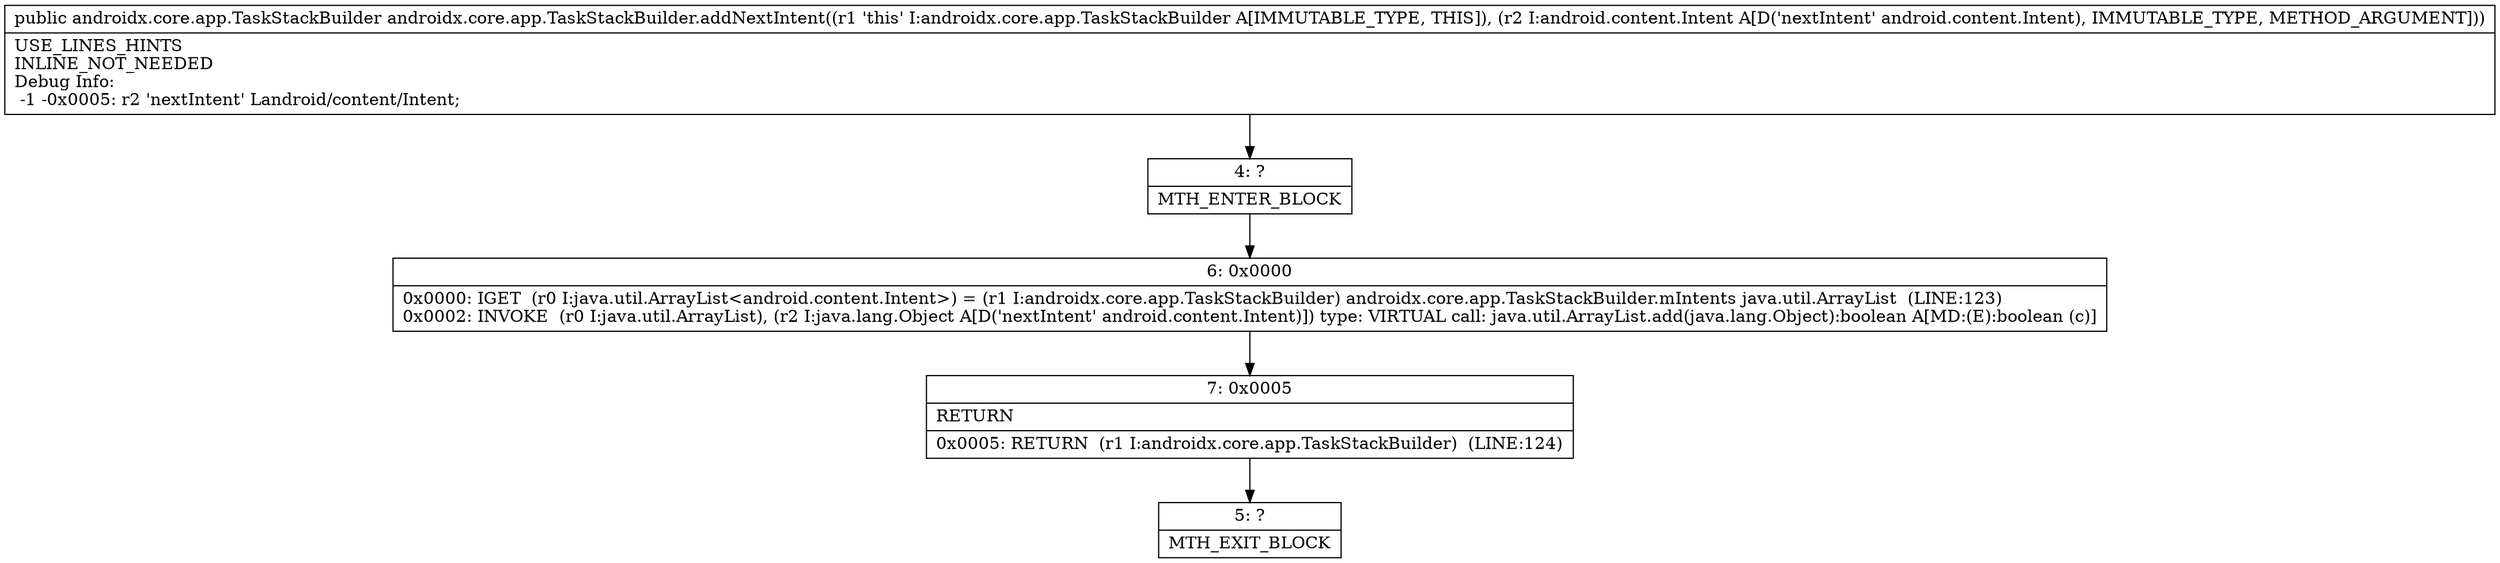 digraph "CFG forandroidx.core.app.TaskStackBuilder.addNextIntent(Landroid\/content\/Intent;)Landroidx\/core\/app\/TaskStackBuilder;" {
Node_4 [shape=record,label="{4\:\ ?|MTH_ENTER_BLOCK\l}"];
Node_6 [shape=record,label="{6\:\ 0x0000|0x0000: IGET  (r0 I:java.util.ArrayList\<android.content.Intent\>) = (r1 I:androidx.core.app.TaskStackBuilder) androidx.core.app.TaskStackBuilder.mIntents java.util.ArrayList  (LINE:123)\l0x0002: INVOKE  (r0 I:java.util.ArrayList), (r2 I:java.lang.Object A[D('nextIntent' android.content.Intent)]) type: VIRTUAL call: java.util.ArrayList.add(java.lang.Object):boolean A[MD:(E):boolean (c)]\l}"];
Node_7 [shape=record,label="{7\:\ 0x0005|RETURN\l|0x0005: RETURN  (r1 I:androidx.core.app.TaskStackBuilder)  (LINE:124)\l}"];
Node_5 [shape=record,label="{5\:\ ?|MTH_EXIT_BLOCK\l}"];
MethodNode[shape=record,label="{public androidx.core.app.TaskStackBuilder androidx.core.app.TaskStackBuilder.addNextIntent((r1 'this' I:androidx.core.app.TaskStackBuilder A[IMMUTABLE_TYPE, THIS]), (r2 I:android.content.Intent A[D('nextIntent' android.content.Intent), IMMUTABLE_TYPE, METHOD_ARGUMENT]))  | USE_LINES_HINTS\lINLINE_NOT_NEEDED\lDebug Info:\l  \-1 \-0x0005: r2 'nextIntent' Landroid\/content\/Intent;\l}"];
MethodNode -> Node_4;Node_4 -> Node_6;
Node_6 -> Node_7;
Node_7 -> Node_5;
}

